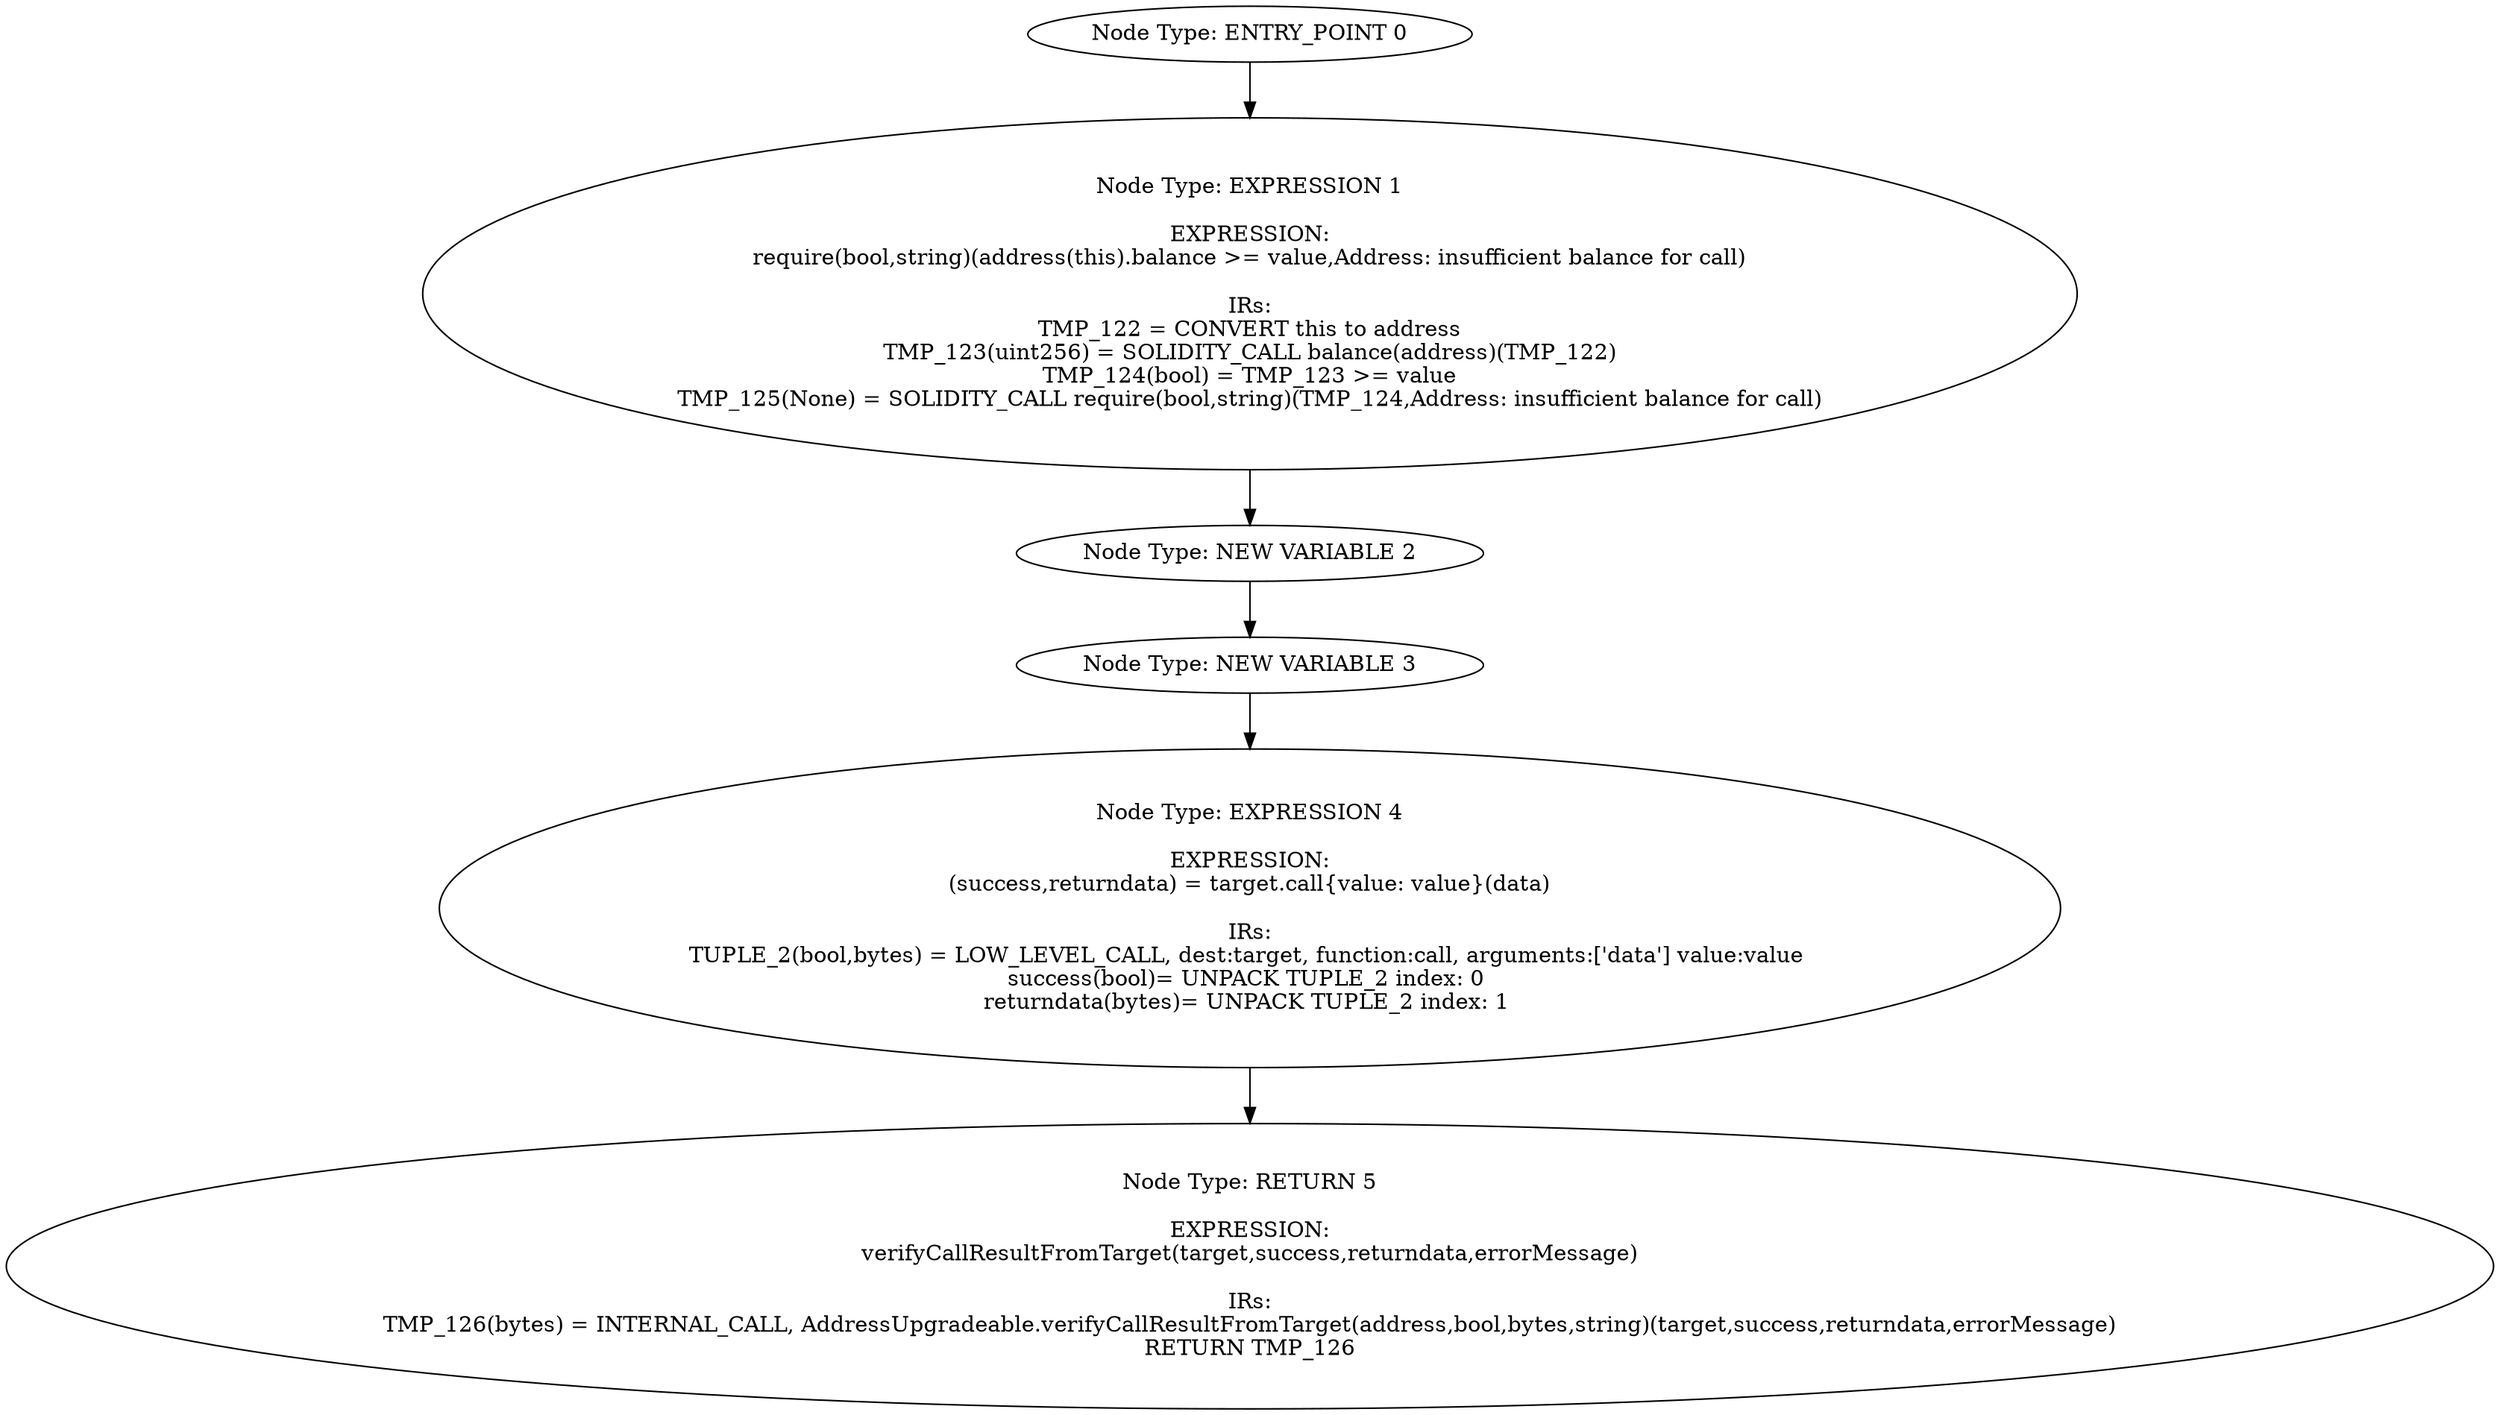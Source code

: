 digraph{
0[label="Node Type: ENTRY_POINT 0
"];
0->1;
1[label="Node Type: EXPRESSION 1

EXPRESSION:
require(bool,string)(address(this).balance >= value,Address: insufficient balance for call)

IRs:
TMP_122 = CONVERT this to address
TMP_123(uint256) = SOLIDITY_CALL balance(address)(TMP_122)
TMP_124(bool) = TMP_123 >= value
TMP_125(None) = SOLIDITY_CALL require(bool,string)(TMP_124,Address: insufficient balance for call)"];
1->2;
2[label="Node Type: NEW VARIABLE 2
"];
2->3;
3[label="Node Type: NEW VARIABLE 3
"];
3->4;
4[label="Node Type: EXPRESSION 4

EXPRESSION:
(success,returndata) = target.call{value: value}(data)

IRs:
TUPLE_2(bool,bytes) = LOW_LEVEL_CALL, dest:target, function:call, arguments:['data'] value:value 
success(bool)= UNPACK TUPLE_2 index: 0 
returndata(bytes)= UNPACK TUPLE_2 index: 1 "];
4->5;
5[label="Node Type: RETURN 5

EXPRESSION:
verifyCallResultFromTarget(target,success,returndata,errorMessage)

IRs:
TMP_126(bytes) = INTERNAL_CALL, AddressUpgradeable.verifyCallResultFromTarget(address,bool,bytes,string)(target,success,returndata,errorMessage)
RETURN TMP_126"];
}
